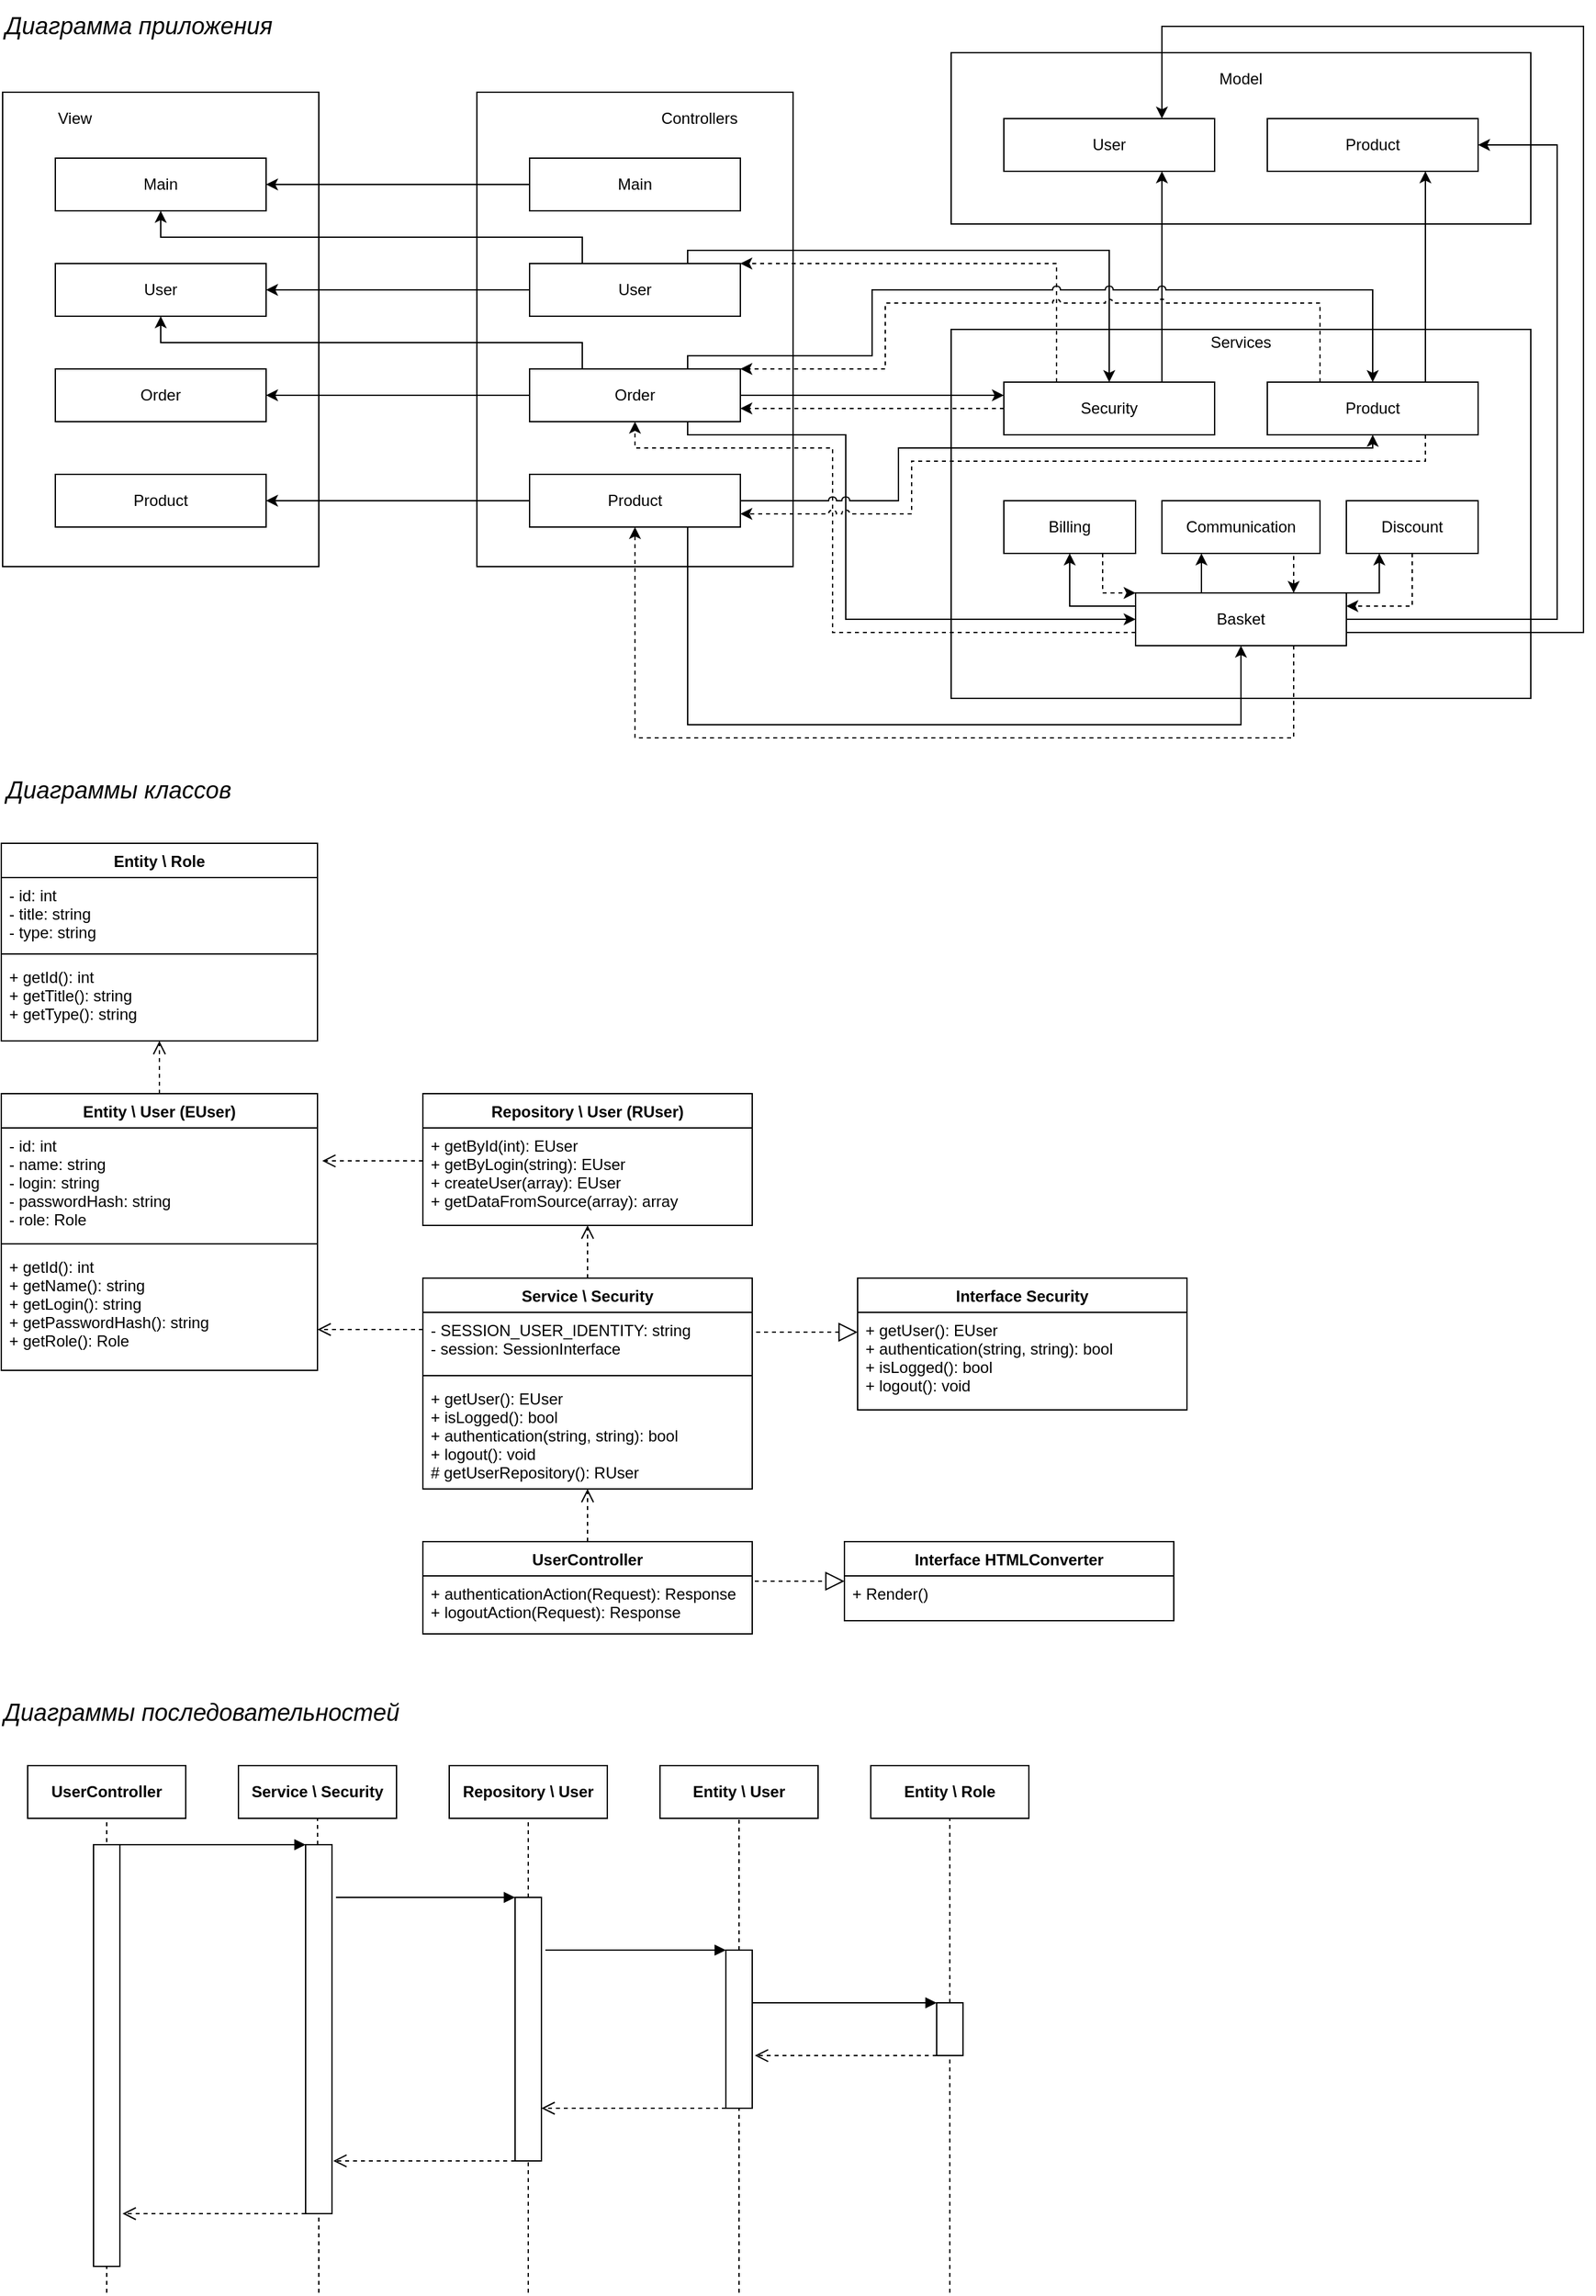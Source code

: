 <mxfile version="14.2.9" type="github">
  <diagram id="LtXfjdiNlztNddyJYRsl" name="Page-1">
    <mxGraphModel dx="1422" dy="763" grid="1" gridSize="10" guides="1" tooltips="1" connect="1" arrows="1" fold="1" page="1" pageScale="1" pageWidth="827" pageHeight="1169" math="0" shadow="0">
      <root>
        <mxCell id="0" />
        <mxCell id="1" parent="0" />
        <mxCell id="3RHrD-StrAHebshTQser-72" value="" style="group" vertex="1" connectable="0" parent="1">
          <mxGeometry x="761" y="260" width="440" height="280" as="geometry" />
        </mxCell>
        <mxCell id="3RHrD-StrAHebshTQser-38" value="" style="group;fillColor=#ffffff;perimeterSpacing=1;shadow=0;sketch=0;glass=0;rounded=0;spacingTop=0;labelBorderColor=#000000;labelBackgroundColor=#ffffff;align=center;strokeColor=#000000;container=0;" vertex="1" connectable="0" parent="3RHrD-StrAHebshTQser-72">
          <mxGeometry y="10" width="440" height="280" as="geometry" />
        </mxCell>
        <mxCell id="3RHrD-StrAHebshTQser-39" value="&lt;div&gt;Services&lt;/div&gt;" style="text;html=1;strokeColor=none;fillColor=none;align=center;verticalAlign=middle;whiteSpace=wrap;rounded=0;" vertex="1" parent="3RHrD-StrAHebshTQser-72">
          <mxGeometry x="40" y="10" width="360" height="20" as="geometry" />
        </mxCell>
        <mxCell id="3RHrD-StrAHebshTQser-40" value="Product" style="rounded=0;whiteSpace=wrap;html=1;" vertex="1" parent="3RHrD-StrAHebshTQser-72">
          <mxGeometry x="240" y="50" width="160" height="40" as="geometry" />
        </mxCell>
        <mxCell id="3RHrD-StrAHebshTQser-41" value="Security" style="rounded=0;whiteSpace=wrap;html=1;" vertex="1" parent="3RHrD-StrAHebshTQser-72">
          <mxGeometry x="40" y="50" width="160" height="40" as="geometry" />
        </mxCell>
        <mxCell id="3RHrD-StrAHebshTQser-42" value="Basket" style="rounded=0;whiteSpace=wrap;html=1;" vertex="1" parent="3RHrD-StrAHebshTQser-72">
          <mxGeometry x="140" y="210" width="160" height="40" as="geometry" />
        </mxCell>
        <mxCell id="3RHrD-StrAHebshTQser-75" style="edgeStyle=orthogonalEdgeStyle;rounded=0;jumpStyle=arc;orthogonalLoop=1;jettySize=auto;html=1;exitX=0.5;exitY=1;exitDx=0;exitDy=0;entryX=1;entryY=0.25;entryDx=0;entryDy=0;dashed=1;startArrow=none;startFill=0;endArrow=classic;endFill=1;" edge="1" parent="3RHrD-StrAHebshTQser-72" source="3RHrD-StrAHebshTQser-43" target="3RHrD-StrAHebshTQser-42">
          <mxGeometry relative="1" as="geometry" />
        </mxCell>
        <mxCell id="3RHrD-StrAHebshTQser-43" value="Discount" style="rounded=0;whiteSpace=wrap;html=1;" vertex="1" parent="3RHrD-StrAHebshTQser-72">
          <mxGeometry x="300" y="140" width="100" height="40" as="geometry" />
        </mxCell>
        <mxCell id="3RHrD-StrAHebshTQser-46" value="" style="edgeStyle=orthogonalEdgeStyle;rounded=0;jumpStyle=arc;orthogonalLoop=1;jettySize=auto;html=1;entryX=0.25;entryY=1;entryDx=0;entryDy=0;exitX=1;exitY=0;exitDx=0;exitDy=0;" edge="1" parent="3RHrD-StrAHebshTQser-72" source="3RHrD-StrAHebshTQser-42" target="3RHrD-StrAHebshTQser-43">
          <mxGeometry as="geometry">
            <mxPoint x="300" y="220" as="sourcePoint" />
            <Array as="points">
              <mxPoint x="325" y="210" />
            </Array>
          </mxGeometry>
        </mxCell>
        <mxCell id="3RHrD-StrAHebshTQser-44" value="Billing" style="rounded=0;whiteSpace=wrap;html=1;" vertex="1" parent="3RHrD-StrAHebshTQser-72">
          <mxGeometry x="40" y="140" width="100" height="40" as="geometry" />
        </mxCell>
        <mxCell id="3RHrD-StrAHebshTQser-48" style="edgeStyle=orthogonalEdgeStyle;rounded=0;jumpStyle=arc;orthogonalLoop=1;jettySize=auto;html=1;exitX=0;exitY=0.25;exitDx=0;exitDy=0;entryX=0.5;entryY=1;entryDx=0;entryDy=0;" edge="1" parent="3RHrD-StrAHebshTQser-72" source="3RHrD-StrAHebshTQser-42" target="3RHrD-StrAHebshTQser-44">
          <mxGeometry as="geometry">
            <mxPoint x="110" y="180" as="targetPoint" />
            <Array as="points">
              <mxPoint x="90" y="220" />
            </Array>
          </mxGeometry>
        </mxCell>
        <mxCell id="3RHrD-StrAHebshTQser-76" style="edgeStyle=orthogonalEdgeStyle;rounded=0;jumpStyle=arc;orthogonalLoop=1;jettySize=auto;html=1;exitX=0.75;exitY=1;exitDx=0;exitDy=0;entryX=0.75;entryY=0;entryDx=0;entryDy=0;dashed=1;startArrow=none;startFill=0;endArrow=classic;endFill=1;" edge="1" parent="3RHrD-StrAHebshTQser-72" source="3RHrD-StrAHebshTQser-45" target="3RHrD-StrAHebshTQser-42">
          <mxGeometry relative="1" as="geometry" />
        </mxCell>
        <mxCell id="3RHrD-StrAHebshTQser-45" value="Communication" style="rounded=0;whiteSpace=wrap;html=1;" vertex="1" parent="3RHrD-StrAHebshTQser-72">
          <mxGeometry x="160" y="140" width="120" height="40" as="geometry" />
        </mxCell>
        <mxCell id="3RHrD-StrAHebshTQser-47" value="" style="edgeStyle=orthogonalEdgeStyle;rounded=0;jumpStyle=arc;orthogonalLoop=1;jettySize=auto;html=1;entryX=0.25;entryY=1;entryDx=0;entryDy=0;exitX=0.25;exitY=0;exitDx=0;exitDy=0;" edge="1" parent="3RHrD-StrAHebshTQser-72" source="3RHrD-StrAHebshTQser-42" target="3RHrD-StrAHebshTQser-45">
          <mxGeometry as="geometry">
            <Array as="points">
              <mxPoint x="190" y="210" />
            </Array>
          </mxGeometry>
        </mxCell>
        <mxCell id="3RHrD-StrAHebshTQser-74" style="edgeStyle=orthogonalEdgeStyle;rounded=0;jumpStyle=arc;orthogonalLoop=1;jettySize=auto;html=1;exitX=0.75;exitY=1;exitDx=0;exitDy=0;entryX=0;entryY=0;entryDx=0;entryDy=0;dashed=1;startArrow=none;startFill=0;endArrow=classic;endFill=1;" edge="1" parent="3RHrD-StrAHebshTQser-72" source="3RHrD-StrAHebshTQser-44" target="3RHrD-StrAHebshTQser-42">
          <mxGeometry relative="1" as="geometry">
            <Array as="points">
              <mxPoint x="115" y="210" />
            </Array>
          </mxGeometry>
        </mxCell>
        <mxCell id="3RHrD-StrAHebshTQser-53" value="" style="group" vertex="1" connectable="0" parent="1">
          <mxGeometry x="401" y="90" width="240" height="360" as="geometry" />
        </mxCell>
        <mxCell id="3RHrD-StrAHebshTQser-30" value="" style="group;fillColor=#ffffff;perimeterSpacing=1;shadow=0;sketch=0;glass=0;rounded=0;spacingTop=0;labelBorderColor=#000000;labelBackgroundColor=#ffffff;align=center;strokeColor=#000000;container=0;" vertex="1" connectable="0" parent="3RHrD-StrAHebshTQser-53">
          <mxGeometry width="240" height="360" as="geometry" />
        </mxCell>
        <mxCell id="3RHrD-StrAHebshTQser-31" value="&lt;div align=&quot;right&quot;&gt;Controllers&lt;/div&gt;" style="text;html=1;strokeColor=none;fillColor=none;align=right;verticalAlign=middle;whiteSpace=wrap;rounded=0;" vertex="1" parent="3RHrD-StrAHebshTQser-53">
          <mxGeometry x="40" y="10" width="160" height="20" as="geometry" />
        </mxCell>
        <mxCell id="3RHrD-StrAHebshTQser-32" value="Order" style="rounded=0;whiteSpace=wrap;html=1;" vertex="1" parent="3RHrD-StrAHebshTQser-53">
          <mxGeometry x="40" y="210" width="160" height="40" as="geometry" />
        </mxCell>
        <mxCell id="3RHrD-StrAHebshTQser-33" value="Main" style="rounded=0;whiteSpace=wrap;html=1;" vertex="1" parent="3RHrD-StrAHebshTQser-53">
          <mxGeometry x="40" y="50" width="160" height="40" as="geometry" />
        </mxCell>
        <mxCell id="3RHrD-StrAHebshTQser-34" value="User" style="rounded=0;whiteSpace=wrap;html=1;" vertex="1" parent="3RHrD-StrAHebshTQser-53">
          <mxGeometry x="40" y="130" width="160" height="40" as="geometry" />
        </mxCell>
        <mxCell id="3RHrD-StrAHebshTQser-35" value="Product" style="rounded=0;whiteSpace=wrap;html=1;" vertex="1" parent="3RHrD-StrAHebshTQser-53">
          <mxGeometry x="40" y="290" width="160" height="40" as="geometry" />
        </mxCell>
        <mxCell id="3RHrD-StrAHebshTQser-54" value="" style="group" vertex="1" connectable="0" parent="1">
          <mxGeometry x="41" y="90" width="240" height="360" as="geometry" />
        </mxCell>
        <mxCell id="3RHrD-StrAHebshTQser-1" value="" style="group;fillColor=#ffffff;perimeterSpacing=1;shadow=0;sketch=0;glass=0;rounded=0;spacingTop=0;labelBorderColor=#000000;labelBackgroundColor=#ffffff;align=center;strokeColor=#000000;container=0;" vertex="1" connectable="0" parent="3RHrD-StrAHebshTQser-54">
          <mxGeometry width="240" height="360" as="geometry" />
        </mxCell>
        <mxCell id="3RHrD-StrAHebshTQser-3" value="&lt;div align=&quot;left&quot;&gt;View&lt;/div&gt;" style="text;html=1;strokeColor=none;fillColor=none;align=left;verticalAlign=middle;whiteSpace=wrap;rounded=0;" vertex="1" parent="3RHrD-StrAHebshTQser-54">
          <mxGeometry x="40" y="10" width="160" height="20" as="geometry" />
        </mxCell>
        <mxCell id="3RHrD-StrAHebshTQser-4" value="Order" style="rounded=0;whiteSpace=wrap;html=1;" vertex="1" parent="3RHrD-StrAHebshTQser-54">
          <mxGeometry x="40" y="210" width="160" height="40" as="geometry" />
        </mxCell>
        <mxCell id="3RHrD-StrAHebshTQser-5" value="Main" style="rounded=0;whiteSpace=wrap;html=1;" vertex="1" parent="3RHrD-StrAHebshTQser-54">
          <mxGeometry x="40" y="50" width="160" height="40" as="geometry" />
        </mxCell>
        <mxCell id="3RHrD-StrAHebshTQser-6" value="User" style="rounded=0;whiteSpace=wrap;html=1;" vertex="1" parent="3RHrD-StrAHebshTQser-54">
          <mxGeometry x="40" y="130" width="160" height="40" as="geometry" />
        </mxCell>
        <mxCell id="3RHrD-StrAHebshTQser-7" value="Product" style="rounded=0;whiteSpace=wrap;html=1;" vertex="1" parent="3RHrD-StrAHebshTQser-54">
          <mxGeometry x="40" y="290" width="160" height="40" as="geometry" />
        </mxCell>
        <mxCell id="3RHrD-StrAHebshTQser-51" style="edgeStyle=orthogonalEdgeStyle;rounded=0;jumpStyle=arc;orthogonalLoop=1;jettySize=auto;html=1;exitX=0;exitY=0.5;exitDx=0;exitDy=0;entryX=1;entryY=0.5;entryDx=0;entryDy=0;" edge="1" parent="1" source="3RHrD-StrAHebshTQser-34" target="3RHrD-StrAHebshTQser-6">
          <mxGeometry relative="1" as="geometry" />
        </mxCell>
        <mxCell id="3RHrD-StrAHebshTQser-52" style="edgeStyle=orthogonalEdgeStyle;rounded=0;jumpStyle=arc;orthogonalLoop=1;jettySize=auto;html=1;exitX=0.25;exitY=0;exitDx=0;exitDy=0;entryX=0.5;entryY=1;entryDx=0;entryDy=0;" edge="1" parent="1" source="3RHrD-StrAHebshTQser-34" target="3RHrD-StrAHebshTQser-5">
          <mxGeometry relative="1" as="geometry">
            <Array as="points">
              <mxPoint x="481" y="200" />
              <mxPoint x="161" y="200" />
            </Array>
          </mxGeometry>
        </mxCell>
        <mxCell id="3RHrD-StrAHebshTQser-50" style="edgeStyle=orthogonalEdgeStyle;rounded=0;jumpStyle=arc;orthogonalLoop=1;jettySize=auto;html=1;exitX=0;exitY=0.5;exitDx=0;exitDy=0;entryX=1;entryY=0.5;entryDx=0;entryDy=0;" edge="1" parent="1" source="3RHrD-StrAHebshTQser-33" target="3RHrD-StrAHebshTQser-5">
          <mxGeometry relative="1" as="geometry" />
        </mxCell>
        <mxCell id="3RHrD-StrAHebshTQser-55" style="edgeStyle=orthogonalEdgeStyle;rounded=0;jumpStyle=arc;orthogonalLoop=1;jettySize=auto;html=1;exitX=0;exitY=0.5;exitDx=0;exitDy=0;entryX=1;entryY=0.5;entryDx=0;entryDy=0;" edge="1" parent="1" source="3RHrD-StrAHebshTQser-35" target="3RHrD-StrAHebshTQser-7">
          <mxGeometry relative="1" as="geometry" />
        </mxCell>
        <mxCell id="3RHrD-StrAHebshTQser-56" style="edgeStyle=orthogonalEdgeStyle;rounded=0;jumpStyle=arc;orthogonalLoop=1;jettySize=auto;html=1;exitX=0;exitY=0.5;exitDx=0;exitDy=0;entryX=1;entryY=0.5;entryDx=0;entryDy=0;" edge="1" parent="1" source="3RHrD-StrAHebshTQser-32" target="3RHrD-StrAHebshTQser-4">
          <mxGeometry relative="1" as="geometry" />
        </mxCell>
        <mxCell id="3RHrD-StrAHebshTQser-60" style="edgeStyle=orthogonalEdgeStyle;rounded=0;jumpStyle=arc;orthogonalLoop=1;jettySize=auto;html=1;exitX=0.75;exitY=1;exitDx=0;exitDy=0;entryX=0.5;entryY=1;entryDx=0;entryDy=0;" edge="1" parent="1" source="3RHrD-StrAHebshTQser-35" target="3RHrD-StrAHebshTQser-42">
          <mxGeometry relative="1" as="geometry">
            <Array as="points">
              <mxPoint x="561" y="570" />
              <mxPoint x="981" y="570" />
            </Array>
          </mxGeometry>
        </mxCell>
        <mxCell id="3RHrD-StrAHebshTQser-63" style="edgeStyle=orthogonalEdgeStyle;rounded=0;jumpStyle=arc;orthogonalLoop=1;jettySize=auto;html=1;exitX=1;exitY=0.5;exitDx=0;exitDy=0;" edge="1" parent="1" source="3RHrD-StrAHebshTQser-32">
          <mxGeometry relative="1" as="geometry">
            <mxPoint x="601" y="310" as="sourcePoint" />
            <mxPoint x="801" y="320" as="targetPoint" />
            <Array as="points">
              <mxPoint x="741" y="320" />
              <mxPoint x="741" y="320" />
            </Array>
          </mxGeometry>
        </mxCell>
        <mxCell id="3RHrD-StrAHebshTQser-64" style="edgeStyle=orthogonalEdgeStyle;rounded=0;jumpStyle=arc;orthogonalLoop=1;jettySize=auto;html=1;exitX=0.75;exitY=1;exitDx=0;exitDy=0;entryX=0;entryY=0.5;entryDx=0;entryDy=0;" edge="1" parent="1" source="3RHrD-StrAHebshTQser-32" target="3RHrD-StrAHebshTQser-42">
          <mxGeometry relative="1" as="geometry">
            <Array as="points">
              <mxPoint x="561" y="350" />
              <mxPoint x="681" y="350" />
              <mxPoint x="681" y="490" />
            </Array>
          </mxGeometry>
        </mxCell>
        <mxCell id="3RHrD-StrAHebshTQser-67" style="edgeStyle=orthogonalEdgeStyle;rounded=0;jumpStyle=arc;orthogonalLoop=1;jettySize=auto;html=1;exitX=0;exitY=0.5;exitDx=0;exitDy=0;startArrow=none;startFill=0;endArrow=classic;endFill=1;dashed=1;" edge="1" parent="1" source="3RHrD-StrAHebshTQser-41">
          <mxGeometry relative="1" as="geometry">
            <mxPoint x="601" y="330" as="targetPoint" />
          </mxGeometry>
        </mxCell>
        <mxCell id="3RHrD-StrAHebshTQser-69" style="edgeStyle=orthogonalEdgeStyle;rounded=0;jumpStyle=arc;orthogonalLoop=1;jettySize=auto;html=1;exitX=0;exitY=0.75;exitDx=0;exitDy=0;entryX=0.5;entryY=1;entryDx=0;entryDy=0;dashed=1;startArrow=none;startFill=0;endArrow=classic;endFill=1;" edge="1" parent="1" source="3RHrD-StrAHebshTQser-42" target="3RHrD-StrAHebshTQser-32">
          <mxGeometry relative="1" as="geometry">
            <Array as="points">
              <mxPoint x="671" y="500" />
              <mxPoint x="671" y="360" />
              <mxPoint x="521" y="360" />
            </Array>
          </mxGeometry>
        </mxCell>
        <mxCell id="3RHrD-StrAHebshTQser-70" style="edgeStyle=orthogonalEdgeStyle;rounded=0;jumpStyle=arc;orthogonalLoop=1;jettySize=auto;html=1;exitX=0.25;exitY=0;exitDx=0;exitDy=0;entryX=0.5;entryY=1;entryDx=0;entryDy=0;startArrow=none;startFill=0;endArrow=classic;endFill=1;" edge="1" parent="1" source="3RHrD-StrAHebshTQser-32" target="3RHrD-StrAHebshTQser-6">
          <mxGeometry relative="1" as="geometry" />
        </mxCell>
        <mxCell id="3RHrD-StrAHebshTQser-73" style="edgeStyle=orthogonalEdgeStyle;rounded=0;jumpStyle=arc;orthogonalLoop=1;jettySize=auto;html=1;exitX=0.75;exitY=1;exitDx=0;exitDy=0;dashed=1;startArrow=none;startFill=0;endArrow=classic;endFill=1;entryX=0.5;entryY=1;entryDx=0;entryDy=0;" edge="1" parent="1" source="3RHrD-StrAHebshTQser-42" target="3RHrD-StrAHebshTQser-35">
          <mxGeometry relative="1" as="geometry">
            <mxPoint x="751" y="620" as="targetPoint" />
            <Array as="points">
              <mxPoint x="1021" y="580" />
              <mxPoint x="521" y="580" />
            </Array>
          </mxGeometry>
        </mxCell>
        <mxCell id="3RHrD-StrAHebshTQser-80" value="" style="group" vertex="1" connectable="0" parent="1">
          <mxGeometry x="761" y="60" width="440" height="130" as="geometry" />
        </mxCell>
        <mxCell id="3RHrD-StrAHebshTQser-23" value="" style="group;fillColor=#ffffff;perimeterSpacing=1;shadow=0;sketch=0;glass=0;rounded=0;spacingTop=0;labelBorderColor=#000000;labelBackgroundColor=#ffffff;align=center;strokeColor=#000000;container=0;" vertex="1" connectable="0" parent="3RHrD-StrAHebshTQser-80">
          <mxGeometry width="440" height="130" as="geometry" />
        </mxCell>
        <mxCell id="3RHrD-StrAHebshTQser-24" value="Model" style="text;html=1;strokeColor=none;fillColor=none;align=center;verticalAlign=middle;whiteSpace=wrap;rounded=0;" vertex="1" parent="3RHrD-StrAHebshTQser-80">
          <mxGeometry x="40" y="10" width="360" height="20" as="geometry" />
        </mxCell>
        <mxCell id="3RHrD-StrAHebshTQser-27" value="User" style="rounded=0;whiteSpace=wrap;html=1;" vertex="1" parent="3RHrD-StrAHebshTQser-80">
          <mxGeometry x="40" y="50" width="160" height="40" as="geometry" />
        </mxCell>
        <mxCell id="3RHrD-StrAHebshTQser-28" value="Product" style="rounded=0;whiteSpace=wrap;html=1;" vertex="1" parent="3RHrD-StrAHebshTQser-80">
          <mxGeometry x="240" y="50" width="160" height="40" as="geometry" />
        </mxCell>
        <mxCell id="3RHrD-StrAHebshTQser-77" style="edgeStyle=orthogonalEdgeStyle;rounded=0;jumpStyle=arc;orthogonalLoop=1;jettySize=auto;html=1;exitX=0.25;exitY=0;exitDx=0;exitDy=0;entryX=1;entryY=0;entryDx=0;entryDy=0;dashed=1;startArrow=none;startFill=0;endArrow=classic;endFill=1;" edge="1" parent="1" source="3RHrD-StrAHebshTQser-41" target="3RHrD-StrAHebshTQser-34">
          <mxGeometry relative="1" as="geometry">
            <Array as="points">
              <mxPoint x="841" y="220" />
            </Array>
          </mxGeometry>
        </mxCell>
        <mxCell id="3RHrD-StrAHebshTQser-57" style="edgeStyle=orthogonalEdgeStyle;rounded=0;jumpStyle=arc;orthogonalLoop=1;jettySize=auto;html=1;entryX=0.5;entryY=0;entryDx=0;entryDy=0;exitX=0.75;exitY=0;exitDx=0;exitDy=0;" edge="1" parent="1" source="3RHrD-StrAHebshTQser-34" target="3RHrD-StrAHebshTQser-41">
          <mxGeometry relative="1" as="geometry">
            <Array as="points">
              <mxPoint x="561" y="210" />
              <mxPoint x="881" y="210" />
            </Array>
          </mxGeometry>
        </mxCell>
        <mxCell id="3RHrD-StrAHebshTQser-58" style="edgeStyle=orthogonalEdgeStyle;rounded=0;jumpStyle=arc;orthogonalLoop=1;jettySize=auto;html=1;exitX=1;exitY=0.5;exitDx=0;exitDy=0;entryX=0.5;entryY=1;entryDx=0;entryDy=0;" edge="1" parent="1" source="3RHrD-StrAHebshTQser-35" target="3RHrD-StrAHebshTQser-40">
          <mxGeometry relative="1" as="geometry">
            <Array as="points">
              <mxPoint x="721" y="400" />
              <mxPoint x="721" y="360" />
              <mxPoint x="1081" y="360" />
            </Array>
          </mxGeometry>
        </mxCell>
        <mxCell id="3RHrD-StrAHebshTQser-71" style="edgeStyle=orthogonalEdgeStyle;rounded=0;jumpStyle=arc;orthogonalLoop=1;jettySize=auto;html=1;exitX=0.75;exitY=1;exitDx=0;exitDy=0;entryX=1;entryY=0.75;entryDx=0;entryDy=0;startArrow=none;startFill=0;endArrow=classic;endFill=1;dashed=1;" edge="1" parent="1" source="3RHrD-StrAHebshTQser-40" target="3RHrD-StrAHebshTQser-35">
          <mxGeometry relative="1" as="geometry">
            <Array as="points">
              <mxPoint x="1121" y="370" />
              <mxPoint x="731" y="370" />
              <mxPoint x="731" y="410" />
            </Array>
          </mxGeometry>
        </mxCell>
        <mxCell id="3RHrD-StrAHebshTQser-82" style="edgeStyle=orthogonalEdgeStyle;rounded=0;jumpStyle=arc;orthogonalLoop=1;jettySize=auto;html=1;exitX=0.75;exitY=1;exitDx=0;exitDy=0;entryX=0.75;entryY=0;entryDx=0;entryDy=0;startArrow=classic;startFill=1;endArrow=none;endFill=0;" edge="1" parent="1" source="3RHrD-StrAHebshTQser-27" target="3RHrD-StrAHebshTQser-41">
          <mxGeometry relative="1" as="geometry" />
        </mxCell>
        <mxCell id="3RHrD-StrAHebshTQser-79" style="edgeStyle=orthogonalEdgeStyle;rounded=0;jumpStyle=arc;orthogonalLoop=1;jettySize=auto;html=1;exitX=0.25;exitY=0;exitDx=0;exitDy=0;entryX=1;entryY=0;entryDx=0;entryDy=0;dashed=1;startArrow=none;startFill=0;endArrow=classic;endFill=1;" edge="1" parent="1" source="3RHrD-StrAHebshTQser-40" target="3RHrD-StrAHebshTQser-32">
          <mxGeometry relative="1" as="geometry">
            <Array as="points">
              <mxPoint x="1041" y="250" />
              <mxPoint x="711" y="250" />
              <mxPoint x="711" y="300" />
            </Array>
          </mxGeometry>
        </mxCell>
        <mxCell id="3RHrD-StrAHebshTQser-65" style="edgeStyle=orthogonalEdgeStyle;rounded=0;jumpStyle=arc;orthogonalLoop=1;jettySize=auto;html=1;exitX=0.75;exitY=0;exitDx=0;exitDy=0;entryX=0.5;entryY=0;entryDx=0;entryDy=0;" edge="1" parent="1" source="3RHrD-StrAHebshTQser-32" target="3RHrD-StrAHebshTQser-40">
          <mxGeometry relative="1" as="geometry">
            <Array as="points">
              <mxPoint x="561" y="290" />
              <mxPoint x="701" y="290" />
              <mxPoint x="701" y="240" />
              <mxPoint x="1081" y="240" />
            </Array>
          </mxGeometry>
        </mxCell>
        <mxCell id="3RHrD-StrAHebshTQser-83" style="edgeStyle=orthogonalEdgeStyle;rounded=0;jumpStyle=arc;orthogonalLoop=1;jettySize=auto;html=1;exitX=0.75;exitY=0;exitDx=0;exitDy=0;startArrow=classic;startFill=1;endArrow=none;endFill=0;entryX=1;entryY=0.75;entryDx=0;entryDy=0;" edge="1" parent="1" source="3RHrD-StrAHebshTQser-27" target="3RHrD-StrAHebshTQser-42">
          <mxGeometry relative="1" as="geometry">
            <mxPoint x="1251" y="550" as="targetPoint" />
            <Array as="points">
              <mxPoint x="921" y="40" />
              <mxPoint x="1241" y="40" />
              <mxPoint x="1241" y="500" />
            </Array>
          </mxGeometry>
        </mxCell>
        <mxCell id="3RHrD-StrAHebshTQser-84" style="edgeStyle=orthogonalEdgeStyle;rounded=0;jumpStyle=arc;orthogonalLoop=1;jettySize=auto;html=1;exitX=0.75;exitY=1;exitDx=0;exitDy=0;entryX=0.75;entryY=0;entryDx=0;entryDy=0;startArrow=classic;startFill=1;endArrow=none;endFill=0;" edge="1" parent="1" source="3RHrD-StrAHebshTQser-28" target="3RHrD-StrAHebshTQser-40">
          <mxGeometry relative="1" as="geometry" />
        </mxCell>
        <mxCell id="3RHrD-StrAHebshTQser-85" style="edgeStyle=orthogonalEdgeStyle;rounded=0;jumpStyle=arc;orthogonalLoop=1;jettySize=auto;html=1;startArrow=classic;startFill=1;endArrow=none;endFill=0;entryX=1;entryY=0.5;entryDx=0;entryDy=0;" edge="1" parent="1" target="3RHrD-StrAHebshTQser-42">
          <mxGeometry relative="1" as="geometry">
            <mxPoint x="1231" y="450" as="targetPoint" />
            <mxPoint x="1161" y="130" as="sourcePoint" />
            <Array as="points">
              <mxPoint x="1221" y="130" />
              <mxPoint x="1221" y="490" />
            </Array>
          </mxGeometry>
        </mxCell>
        <mxCell id="3RHrD-StrAHebshTQser-101" value="Entity \ User (EUser)" style="swimlane;fontStyle=1;align=center;verticalAlign=top;childLayout=stackLayout;horizontal=1;startSize=26;horizontalStack=0;resizeParent=1;resizeParentMax=0;resizeLast=0;collapsible=1;marginBottom=0;rounded=0;shadow=0;glass=0;labelBackgroundColor=#ffffff;sketch=0;strokeColor=#000000;fillColor=#ffffff;gradientColor=none;swimlaneFillColor=#ffffff;" vertex="1" parent="1">
          <mxGeometry x="40" y="850" width="240" height="210" as="geometry">
            <mxRectangle x="40" y="840" width="200" height="26" as="alternateBounds" />
          </mxGeometry>
        </mxCell>
        <mxCell id="3RHrD-StrAHebshTQser-102" value="- id: int&#xa;- name: string&#xa;- login: string&#xa;- passwordHash: string&#xa;- role: Role&#xa;" style="text;strokeColor=none;fillColor=none;align=left;verticalAlign=top;spacingLeft=4;spacingRight=4;overflow=hidden;rotatable=0;points=[[0,0.5],[1,0.5]];portConstraint=eastwest;" vertex="1" parent="3RHrD-StrAHebshTQser-101">
          <mxGeometry y="26" width="240" height="84" as="geometry" />
        </mxCell>
        <mxCell id="3RHrD-StrAHebshTQser-103" value="" style="line;strokeWidth=1;fillColor=none;align=left;verticalAlign=middle;spacingTop=-1;spacingLeft=3;spacingRight=3;rotatable=0;labelPosition=right;points=[];portConstraint=eastwest;" vertex="1" parent="3RHrD-StrAHebshTQser-101">
          <mxGeometry y="110" width="240" height="8" as="geometry" />
        </mxCell>
        <mxCell id="3RHrD-StrAHebshTQser-104" value="+ getId(): int&#xa;+ getName(): string&#xa;+ getLogin(): string&#xa;+ getPasswordHash(): string&#xa;+ getRole(): Role&#xa;&#xa;&#xa;" style="text;strokeColor=none;fillColor=none;align=left;verticalAlign=top;spacingLeft=4;spacingRight=4;overflow=hidden;rotatable=0;points=[[0,0.5],[1,0.5]];portConstraint=eastwest;" vertex="1" parent="3RHrD-StrAHebshTQser-101">
          <mxGeometry y="118" width="240" height="92" as="geometry" />
        </mxCell>
        <mxCell id="3RHrD-StrAHebshTQser-105" value="Entity \ Role" style="swimlane;fontStyle=1;align=center;verticalAlign=top;childLayout=stackLayout;horizontal=1;startSize=26;horizontalStack=0;resizeParent=1;resizeParentMax=0;resizeLast=0;collapsible=1;marginBottom=0;rounded=0;shadow=0;glass=0;labelBackgroundColor=#FFFFFF;sketch=0;strokeColor=#000000;fillColor=#ffffff;gradientColor=none;swimlaneFillColor=#ffffff;" vertex="1" parent="1">
          <mxGeometry x="40" y="660" width="240" height="150" as="geometry">
            <mxRectangle x="40" y="660" width="200" height="26" as="alternateBounds" />
          </mxGeometry>
        </mxCell>
        <mxCell id="3RHrD-StrAHebshTQser-106" value="- id: int&#xa;- title: string&#xa;- type: string&#xa;&#xa;" style="text;strokeColor=none;fillColor=none;align=left;verticalAlign=top;spacingLeft=4;spacingRight=4;overflow=hidden;rotatable=0;points=[[0,0.5],[1,0.5]];portConstraint=eastwest;labelBackgroundColor=none;" vertex="1" parent="3RHrD-StrAHebshTQser-105">
          <mxGeometry y="26" width="240" height="54" as="geometry" />
        </mxCell>
        <mxCell id="3RHrD-StrAHebshTQser-107" value="" style="line;strokeWidth=1;fillColor=none;align=left;verticalAlign=middle;spacingTop=-1;spacingLeft=3;spacingRight=3;rotatable=0;labelPosition=right;points=[];portConstraint=eastwest;" vertex="1" parent="3RHrD-StrAHebshTQser-105">
          <mxGeometry y="80" width="240" height="8" as="geometry" />
        </mxCell>
        <mxCell id="3RHrD-StrAHebshTQser-108" value="+ getId(): int&#xa;+ getTitle(): string&#xa;+ getType(): string&#xa;" style="text;strokeColor=none;fillColor=none;align=left;verticalAlign=top;spacingLeft=4;spacingRight=4;overflow=hidden;rotatable=0;points=[[0,0.5],[1,0.5]];portConstraint=eastwest;" vertex="1" parent="3RHrD-StrAHebshTQser-105">
          <mxGeometry y="88" width="240" height="62" as="geometry" />
        </mxCell>
        <mxCell id="3RHrD-StrAHebshTQser-111" value="" style="html=1;verticalAlign=bottom;endArrow=open;dashed=1;endSize=8;exitX=0.5;exitY=0;exitDx=0;exitDy=0;entryX=0.5;entryY=1;entryDx=0;entryDy=0;" edge="1" parent="1" source="3RHrD-StrAHebshTQser-101" target="3RHrD-StrAHebshTQser-105">
          <mxGeometry relative="1" as="geometry">
            <mxPoint x="330" y="800" as="sourcePoint" />
            <mxPoint x="320" y="830" as="targetPoint" />
          </mxGeometry>
        </mxCell>
        <mxCell id="3RHrD-StrAHebshTQser-112" value="Диаграмма приложения" style="text;html=1;strokeColor=none;fillColor=none;align=left;verticalAlign=middle;whiteSpace=wrap;rounded=0;shadow=0;glass=0;labelBackgroundColor=none;sketch=0;fontSize=18;fontStyle=2" vertex="1" parent="1">
          <mxGeometry x="41" y="20" width="239" height="40" as="geometry" />
        </mxCell>
        <mxCell id="3RHrD-StrAHebshTQser-113" value="Диаграммы классов" style="text;html=1;strokeColor=none;fillColor=none;align=left;verticalAlign=middle;whiteSpace=wrap;rounded=0;shadow=0;glass=0;labelBackgroundColor=none;sketch=0;fontSize=18;fontStyle=2;labelBorderColor=none;" vertex="1" parent="1">
          <mxGeometry x="42" y="600" width="239" height="40" as="geometry" />
        </mxCell>
        <mxCell id="3RHrD-StrAHebshTQser-120" value="" style="html=1;verticalAlign=bottom;endArrow=open;dashed=1;endSize=8;entryX=1.015;entryY=0.298;entryDx=0;entryDy=0;entryPerimeter=0;exitX=0;exitY=0.338;exitDx=0;exitDy=0;exitPerimeter=0;" edge="1" parent="1" source="3RHrD-StrAHebshTQser-131" target="3RHrD-StrAHebshTQser-102">
          <mxGeometry relative="1" as="geometry">
            <mxPoint x="299" y="863" as="sourcePoint" />
            <mxPoint x="340" y="1060" as="targetPoint" />
          </mxGeometry>
        </mxCell>
        <mxCell id="3RHrD-StrAHebshTQser-124" value="Interface Security" style="swimlane;fontStyle=1;childLayout=stackLayout;horizontal=1;startSize=26;horizontalStack=0;resizeParent=1;resizeParentMax=0;resizeLast=0;collapsible=1;marginBottom=0;rounded=0;shadow=0;glass=0;labelBackgroundColor=#FFFFFF;sketch=0;strokeColor=#000000;fontSize=12;align=center;swimlaneFillColor=#ffffff;" vertex="1" parent="1">
          <mxGeometry x="690" y="990" width="250" height="100" as="geometry">
            <mxRectangle x="320" y="1080" width="210" height="26" as="alternateBounds" />
          </mxGeometry>
        </mxCell>
        <mxCell id="3RHrD-StrAHebshTQser-125" value="+ getUser(): EUser&#xa;+ authentication(string, string): bool&#xa;+ isLogged(): bool&#xa;+ logout(): void&#xa;&#xa;&#xa;" style="text;strokeColor=none;align=left;verticalAlign=top;spacingLeft=4;spacingRight=4;overflow=hidden;rotatable=0;points=[[0,0.5],[1,0.5]];portConstraint=eastwest;" vertex="1" parent="3RHrD-StrAHebshTQser-124">
          <mxGeometry y="26" width="250" height="74" as="geometry" />
        </mxCell>
        <mxCell id="3RHrD-StrAHebshTQser-130" value="Repository \ User (RUser)" style="swimlane;fontStyle=1;childLayout=stackLayout;horizontal=1;startSize=26;horizontalStack=0;resizeParent=1;resizeParentMax=0;resizeLast=0;collapsible=1;marginBottom=0;rounded=0;shadow=0;glass=0;labelBackgroundColor=#FFFFFF;sketch=0;strokeColor=#000000;fontSize=12;align=center;swimlaneFillColor=#ffffff;" vertex="1" parent="1">
          <mxGeometry x="360" y="850" width="250" height="100" as="geometry">
            <mxRectangle x="300" y="850" width="210" height="26" as="alternateBounds" />
          </mxGeometry>
        </mxCell>
        <mxCell id="3RHrD-StrAHebshTQser-131" value="+ getById(int): EUser&#xa;+ getByLogin(string): EUser&#xa;+ createUser(array): EUser&#xa;+ getDataFromSource(array): array" style="text;strokeColor=none;fillColor=none;align=left;verticalAlign=top;spacingLeft=4;spacingRight=4;overflow=hidden;rotatable=0;points=[[0,0.5],[1,0.5]];portConstraint=eastwest;" vertex="1" parent="3RHrD-StrAHebshTQser-130">
          <mxGeometry y="26" width="250" height="74" as="geometry" />
        </mxCell>
        <mxCell id="3RHrD-StrAHebshTQser-132" value="Service \ Security" style="swimlane;fontStyle=1;align=center;verticalAlign=top;childLayout=stackLayout;horizontal=1;startSize=26;horizontalStack=0;resizeParent=1;resizeParentMax=0;resizeLast=0;collapsible=1;marginBottom=0;rounded=0;shadow=0;glass=0;labelBackgroundColor=#ffffff;sketch=0;strokeColor=#000000;gradientColor=none;swimlaneFillColor=#ffffff;" vertex="1" parent="1">
          <mxGeometry x="360" y="990" width="250" height="160" as="geometry">
            <mxRectangle x="320" y="840" width="210" height="26" as="alternateBounds" />
          </mxGeometry>
        </mxCell>
        <mxCell id="3RHrD-StrAHebshTQser-133" value="- SESSION_USER_IDENTITY: string&#xa;- session: SessionInterface" style="text;strokeColor=none;fillColor=none;align=left;verticalAlign=top;spacingLeft=4;spacingRight=4;overflow=hidden;rotatable=0;points=[[0,0.5],[1,0.5]];portConstraint=eastwest;" vertex="1" parent="3RHrD-StrAHebshTQser-132">
          <mxGeometry y="26" width="250" height="44" as="geometry" />
        </mxCell>
        <mxCell id="3RHrD-StrAHebshTQser-134" value="" style="line;strokeWidth=1;fillColor=none;align=left;verticalAlign=middle;spacingTop=-1;spacingLeft=3;spacingRight=3;rotatable=0;labelPosition=right;points=[];portConstraint=eastwest;" vertex="1" parent="3RHrD-StrAHebshTQser-132">
          <mxGeometry y="70" width="250" height="8" as="geometry" />
        </mxCell>
        <mxCell id="3RHrD-StrAHebshTQser-135" value="+ getUser(): EUser&#xa;+ isLogged(): bool&#xa;+ authentication(string, string): bool&#xa;+ logout(): void&#xa;# getUserRepository(): RUser" style="text;strokeColor=none;fillColor=none;align=left;verticalAlign=top;spacingLeft=4;spacingRight=4;overflow=hidden;rotatable=0;points=[[0,0.5],[1,0.5]];portConstraint=eastwest;" vertex="1" parent="3RHrD-StrAHebshTQser-132">
          <mxGeometry y="78" width="250" height="82" as="geometry" />
        </mxCell>
        <mxCell id="3RHrD-StrAHebshTQser-139" value="" style="endArrow=block;dashed=1;endFill=0;endSize=12;html=1;fontSize=12;entryX=0;entryY=0.203;entryDx=0;entryDy=0;exitX=1.012;exitY=0.341;exitDx=0;exitDy=0;exitPerimeter=0;entryPerimeter=0;" edge="1" parent="1" source="3RHrD-StrAHebshTQser-133" target="3RHrD-StrAHebshTQser-125">
          <mxGeometry width="160" relative="1" as="geometry">
            <mxPoint x="800" y="1530" as="sourcePoint" />
            <mxPoint x="620" y="1450" as="targetPoint" />
          </mxGeometry>
        </mxCell>
        <mxCell id="3RHrD-StrAHebshTQser-142" value="" style="html=1;verticalAlign=bottom;endArrow=open;dashed=1;endSize=8;entryX=1;entryY=0.663;entryDx=0;entryDy=0;entryPerimeter=0;exitX=0;exitY=0.295;exitDx=0;exitDy=0;exitPerimeter=0;" edge="1" parent="1" source="3RHrD-StrAHebshTQser-133" target="3RHrD-StrAHebshTQser-104">
          <mxGeometry relative="1" as="geometry">
            <mxPoint x="290" y="1070" as="sourcePoint" />
            <mxPoint x="210" y="1130.978" as="targetPoint" />
          </mxGeometry>
        </mxCell>
        <mxCell id="3RHrD-StrAHebshTQser-143" value="" style="html=1;verticalAlign=bottom;endArrow=open;dashed=1;endSize=8;entryX=0.5;entryY=1;entryDx=0;entryDy=0;exitX=0.5;exitY=0;exitDx=0;exitDy=0;" edge="1" parent="1" source="3RHrD-StrAHebshTQser-132" target="3RHrD-StrAHebshTQser-130">
          <mxGeometry relative="1" as="geometry">
            <mxPoint x="360" y="970" as="sourcePoint" />
            <mxPoint x="300" y="1028.996" as="targetPoint" />
          </mxGeometry>
        </mxCell>
        <mxCell id="3RHrD-StrAHebshTQser-144" value="UserController" style="swimlane;fontStyle=1;childLayout=stackLayout;horizontal=1;startSize=26;horizontalStack=0;resizeParent=1;resizeParentMax=0;resizeLast=0;collapsible=1;marginBottom=0;rounded=0;shadow=0;glass=0;labelBackgroundColor=#FFFFFF;sketch=0;strokeColor=#000000;fontSize=12;align=center;swimlaneFillColor=#ffffff;" vertex="1" parent="1">
          <mxGeometry x="360" y="1190" width="250" height="70" as="geometry">
            <mxRectangle x="280" y="1330" width="250" height="26" as="alternateBounds" />
          </mxGeometry>
        </mxCell>
        <mxCell id="3RHrD-StrAHebshTQser-145" value="+ authenticationAction(Request): Response&#xa;+ logoutAction(Request): Response" style="text;strokeColor=none;fillColor=none;align=left;verticalAlign=top;spacingLeft=4;spacingRight=4;overflow=hidden;rotatable=0;points=[[0,0.5],[1,0.5]];portConstraint=eastwest;" vertex="1" parent="3RHrD-StrAHebshTQser-144">
          <mxGeometry y="26" width="250" height="44" as="geometry" />
        </mxCell>
        <mxCell id="3RHrD-StrAHebshTQser-146" value="Interface HTMLConverter" style="swimlane;fontStyle=1;childLayout=stackLayout;horizontal=1;startSize=26;horizontalStack=0;resizeParent=1;resizeParentMax=0;resizeLast=0;collapsible=1;marginBottom=0;rounded=0;shadow=0;glass=0;labelBackgroundColor=#FFFFFF;sketch=0;strokeColor=#000000;fontSize=12;align=center;swimlaneFillColor=#ffffff;" vertex="1" parent="1">
          <mxGeometry x="680" y="1190" width="250" height="60" as="geometry">
            <mxRectangle x="320" y="1080" width="210" height="26" as="alternateBounds" />
          </mxGeometry>
        </mxCell>
        <mxCell id="3RHrD-StrAHebshTQser-147" value="+ Render()" style="text;strokeColor=none;align=left;verticalAlign=top;spacingLeft=4;spacingRight=4;overflow=hidden;rotatable=0;points=[[0,0.5],[1,0.5]];portConstraint=eastwest;" vertex="1" parent="3RHrD-StrAHebshTQser-146">
          <mxGeometry y="26" width="250" height="34" as="geometry" />
        </mxCell>
        <mxCell id="3RHrD-StrAHebshTQser-148" value="" style="endArrow=block;dashed=1;endFill=0;endSize=12;html=1;fontSize=12;entryX=0;entryY=0.5;entryDx=0;entryDy=0;exitX=1.008;exitY=0.091;exitDx=0;exitDy=0;exitPerimeter=0;" edge="1" parent="1" source="3RHrD-StrAHebshTQser-145" target="3RHrD-StrAHebshTQser-146">
          <mxGeometry width="160" relative="1" as="geometry">
            <mxPoint x="613" y="1031.004" as="sourcePoint" />
            <mxPoint x="691" y="1029.986" as="targetPoint" />
          </mxGeometry>
        </mxCell>
        <mxCell id="3RHrD-StrAHebshTQser-149" value="" style="html=1;verticalAlign=bottom;endArrow=open;dashed=1;endSize=8;entryX=0.5;entryY=1;entryDx=0;entryDy=0;exitX=0.5;exitY=0;exitDx=0;exitDy=0;" edge="1" parent="1" source="3RHrD-StrAHebshTQser-144" target="3RHrD-StrAHebshTQser-132">
          <mxGeometry relative="1" as="geometry">
            <mxPoint x="485" y="990" as="sourcePoint" />
            <mxPoint x="485" y="950" as="targetPoint" />
          </mxGeometry>
        </mxCell>
        <mxCell id="3RHrD-StrAHebshTQser-150" value="Диаграммы последовательностей" style="text;html=1;strokeColor=none;fillColor=none;align=left;verticalAlign=middle;whiteSpace=wrap;rounded=0;shadow=0;glass=0;labelBackgroundColor=none;sketch=0;fontSize=18;fontStyle=2" vertex="1" parent="1">
          <mxGeometry x="40" y="1300" width="360" height="40" as="geometry" />
        </mxCell>
        <mxCell id="3RHrD-StrAHebshTQser-151" value="UserController" style="rounded=0;whiteSpace=wrap;html=1;shadow=0;glass=0;labelBackgroundColor=#FFFFFF;sketch=0;strokeColor=#000000;fillColor=#ffffff;gradientColor=none;fontSize=12;align=center;fontStyle=1" vertex="1" parent="1">
          <mxGeometry x="60" y="1360" width="120" height="40" as="geometry" />
        </mxCell>
        <mxCell id="3RHrD-StrAHebshTQser-152" value="Service \ Security" style="rounded=0;whiteSpace=wrap;html=1;shadow=0;glass=0;labelBackgroundColor=#FFFFFF;sketch=0;strokeColor=#000000;fillColor=#ffffff;gradientColor=none;fontSize=12;align=center;fontStyle=1" vertex="1" parent="1">
          <mxGeometry x="220" y="1360" width="120" height="40" as="geometry" />
        </mxCell>
        <mxCell id="3RHrD-StrAHebshTQser-153" value="Repository \ User" style="rounded=0;whiteSpace=wrap;html=1;shadow=0;glass=0;labelBackgroundColor=#FFFFFF;sketch=0;strokeColor=#000000;fillColor=#ffffff;gradientColor=none;fontSize=12;align=center;fontStyle=1" vertex="1" parent="1">
          <mxGeometry x="380" y="1360" width="120" height="40" as="geometry" />
        </mxCell>
        <mxCell id="3RHrD-StrAHebshTQser-154" value="" style="endArrow=none;dashed=1;html=1;fontSize=12;entryX=0.5;entryY=1;entryDx=0;entryDy=0;" edge="1" parent="1" target="3RHrD-StrAHebshTQser-151">
          <mxGeometry width="50" height="50" relative="1" as="geometry">
            <mxPoint x="120" y="1760" as="sourcePoint" />
            <mxPoint x="330" y="1430" as="targetPoint" />
          </mxGeometry>
        </mxCell>
        <mxCell id="3RHrD-StrAHebshTQser-155" value="" style="endArrow=none;dashed=1;html=1;fontSize=12;entryX=0.5;entryY=1;entryDx=0;entryDy=0;" edge="1" parent="1" source="3RHrD-StrAHebshTQser-158" target="3RHrD-StrAHebshTQser-152">
          <mxGeometry width="50" height="50" relative="1" as="geometry">
            <mxPoint x="281" y="1800" as="sourcePoint" />
            <mxPoint x="261" y="1430" as="targetPoint" />
          </mxGeometry>
        </mxCell>
        <mxCell id="3RHrD-StrAHebshTQser-156" value="" style="endArrow=none;dashed=1;html=1;fontSize=12;entryX=0.5;entryY=1;entryDx=0;entryDy=0;" edge="1" parent="1" source="3RHrD-StrAHebshTQser-164" target="3RHrD-StrAHebshTQser-153">
          <mxGeometry width="50" height="50" relative="1" as="geometry">
            <mxPoint x="440" y="1800" as="sourcePoint" />
            <mxPoint x="439.5" y="1420" as="targetPoint" />
          </mxGeometry>
        </mxCell>
        <mxCell id="3RHrD-StrAHebshTQser-157" value="" style="rounded=0;whiteSpace=wrap;html=1;shadow=0;glass=0;labelBackgroundColor=#FFFFFF;sketch=0;strokeColor=#000000;fillColor=#ffffff;gradientColor=none;fontSize=12;align=center;" vertex="1" parent="1">
          <mxGeometry x="110" y="1420" width="20" height="320" as="geometry" />
        </mxCell>
        <mxCell id="3RHrD-StrAHebshTQser-158" value="" style="rounded=0;whiteSpace=wrap;html=1;shadow=0;glass=0;labelBackgroundColor=#FFFFFF;sketch=0;strokeColor=#000000;fillColor=#ffffff;gradientColor=none;fontSize=12;align=center;" vertex="1" parent="1">
          <mxGeometry x="271" y="1420" width="20" height="280" as="geometry" />
        </mxCell>
        <mxCell id="3RHrD-StrAHebshTQser-159" value="" style="endArrow=none;dashed=1;html=1;fontSize=12;entryX=0.5;entryY=1;entryDx=0;entryDy=0;" edge="1" parent="1" target="3RHrD-StrAHebshTQser-158">
          <mxGeometry width="50" height="50" relative="1" as="geometry">
            <mxPoint x="281" y="1760" as="sourcePoint" />
            <mxPoint x="281" y="1400" as="targetPoint" />
          </mxGeometry>
        </mxCell>
        <mxCell id="3RHrD-StrAHebshTQser-160" value="" style="html=1;verticalAlign=bottom;endArrow=block;fontSize=12;exitX=0.75;exitY=0;exitDx=0;exitDy=0;entryX=0;entryY=0;entryDx=0;entryDy=0;" edge="1" parent="1" source="3RHrD-StrAHebshTQser-157" target="3RHrD-StrAHebshTQser-158">
          <mxGeometry width="80" relative="1" as="geometry">
            <mxPoint x="260" y="1220" as="sourcePoint" />
            <mxPoint x="340" y="1220" as="targetPoint" />
          </mxGeometry>
        </mxCell>
        <mxCell id="3RHrD-StrAHebshTQser-162" value="Entity \ User" style="rounded=0;whiteSpace=wrap;html=1;shadow=0;glass=0;labelBackgroundColor=#FFFFFF;sketch=0;strokeColor=#000000;fillColor=#ffffff;gradientColor=none;fontSize=12;align=center;fontStyle=1" vertex="1" parent="1">
          <mxGeometry x="540" y="1360" width="120" height="40" as="geometry" />
        </mxCell>
        <mxCell id="3RHrD-StrAHebshTQser-163" value="" style="endArrow=none;dashed=1;html=1;fontSize=12;entryX=0.5;entryY=1;entryDx=0;entryDy=0;" edge="1" parent="1" target="3RHrD-StrAHebshTQser-162" source="3RHrD-StrAHebshTQser-167">
          <mxGeometry width="50" height="50" relative="1" as="geometry">
            <mxPoint x="600" y="1800" as="sourcePoint" />
            <mxPoint x="599.5" y="1420" as="targetPoint" />
          </mxGeometry>
        </mxCell>
        <mxCell id="3RHrD-StrAHebshTQser-164" value="" style="rounded=0;whiteSpace=wrap;html=1;shadow=0;glass=0;labelBackgroundColor=#FFFFFF;sketch=0;strokeColor=#000000;fillColor=#ffffff;gradientColor=none;fontSize=12;align=center;" vertex="1" parent="1">
          <mxGeometry x="430" y="1460" width="20" height="200" as="geometry" />
        </mxCell>
        <mxCell id="3RHrD-StrAHebshTQser-165" value="" style="endArrow=none;dashed=1;html=1;fontSize=12;entryX=0.5;entryY=1;entryDx=0;entryDy=0;" edge="1" parent="1" target="3RHrD-StrAHebshTQser-164">
          <mxGeometry width="50" height="50" relative="1" as="geometry">
            <mxPoint x="440" y="1760" as="sourcePoint" />
            <mxPoint x="440" y="1400" as="targetPoint" />
          </mxGeometry>
        </mxCell>
        <mxCell id="3RHrD-StrAHebshTQser-166" value="" style="html=1;verticalAlign=bottom;endArrow=block;fontSize=12;entryX=0;entryY=0;entryDx=0;entryDy=0;" edge="1" parent="1" target="3RHrD-StrAHebshTQser-164">
          <mxGeometry width="80" relative="1" as="geometry">
            <mxPoint x="294" y="1460" as="sourcePoint" />
            <mxPoint x="271" y="1420" as="targetPoint" />
          </mxGeometry>
        </mxCell>
        <mxCell id="3RHrD-StrAHebshTQser-167" value="" style="rounded=0;whiteSpace=wrap;html=1;shadow=0;glass=0;labelBackgroundColor=#FFFFFF;sketch=0;strokeColor=#000000;fillColor=#ffffff;gradientColor=none;fontSize=12;align=center;" vertex="1" parent="1">
          <mxGeometry x="590" y="1500" width="20" height="120" as="geometry" />
        </mxCell>
        <mxCell id="3RHrD-StrAHebshTQser-168" value="" style="endArrow=none;dashed=1;html=1;fontSize=12;entryX=0.5;entryY=1;entryDx=0;entryDy=0;" edge="1" parent="1" target="3RHrD-StrAHebshTQser-167">
          <mxGeometry width="50" height="50" relative="1" as="geometry">
            <mxPoint x="600" y="1760" as="sourcePoint" />
            <mxPoint x="600" y="1400" as="targetPoint" />
          </mxGeometry>
        </mxCell>
        <mxCell id="3RHrD-StrAHebshTQser-169" value="Entity \ Role" style="rounded=0;whiteSpace=wrap;html=1;shadow=0;glass=0;labelBackgroundColor=#FFFFFF;sketch=0;strokeColor=#000000;fillColor=#ffffff;gradientColor=none;fontSize=12;align=center;fontStyle=1" vertex="1" parent="1">
          <mxGeometry x="700" y="1360" width="120" height="40" as="geometry" />
        </mxCell>
        <mxCell id="3RHrD-StrAHebshTQser-170" value="" style="endArrow=none;dashed=1;html=1;fontSize=12;entryX=0.5;entryY=1;entryDx=0;entryDy=0;" edge="1" parent="1" source="3RHrD-StrAHebshTQser-171" target="3RHrD-StrAHebshTQser-169">
          <mxGeometry width="50" height="50" relative="1" as="geometry">
            <mxPoint x="760" y="1800" as="sourcePoint" />
            <mxPoint x="759.5" y="1420" as="targetPoint" />
          </mxGeometry>
        </mxCell>
        <mxCell id="3RHrD-StrAHebshTQser-171" value="" style="rounded=0;whiteSpace=wrap;html=1;shadow=0;glass=0;labelBackgroundColor=#FFFFFF;sketch=0;strokeColor=#000000;fillColor=#ffffff;gradientColor=none;fontSize=12;align=center;" vertex="1" parent="1">
          <mxGeometry x="750" y="1540" width="20" height="40" as="geometry" />
        </mxCell>
        <mxCell id="3RHrD-StrAHebshTQser-172" value="" style="endArrow=none;dashed=1;html=1;fontSize=12;entryX=0.5;entryY=1;entryDx=0;entryDy=0;" edge="1" parent="1" target="3RHrD-StrAHebshTQser-171">
          <mxGeometry width="50" height="50" relative="1" as="geometry">
            <mxPoint x="760" y="1760" as="sourcePoint" />
            <mxPoint x="760" y="1400" as="targetPoint" />
          </mxGeometry>
        </mxCell>
        <mxCell id="3RHrD-StrAHebshTQser-173" value="" style="html=1;verticalAlign=bottom;endArrow=block;fontSize=12;entryX=0;entryY=0;entryDx=0;entryDy=0;" edge="1" parent="1" target="3RHrD-StrAHebshTQser-167">
          <mxGeometry width="80" relative="1" as="geometry">
            <mxPoint x="453" y="1500" as="sourcePoint" />
            <mxPoint x="580" y="1450" as="targetPoint" />
          </mxGeometry>
        </mxCell>
        <mxCell id="3RHrD-StrAHebshTQser-174" value="" style="html=1;verticalAlign=bottom;endArrow=block;fontSize=12;entryX=0;entryY=0;entryDx=0;entryDy=0;" edge="1" parent="1" target="3RHrD-StrAHebshTQser-171">
          <mxGeometry width="80" relative="1" as="geometry">
            <mxPoint x="610" y="1540" as="sourcePoint" />
            <mxPoint x="750" y="1500" as="targetPoint" />
          </mxGeometry>
        </mxCell>
        <mxCell id="3RHrD-StrAHebshTQser-175" value="" style="html=1;verticalAlign=bottom;endArrow=open;dashed=1;endSize=8;fontSize=12;exitX=0;exitY=1;exitDx=0;exitDy=0;entryX=1;entryY=0.8;entryDx=0;entryDy=0;entryPerimeter=0;" edge="1" parent="1" source="3RHrD-StrAHebshTQser-167" target="3RHrD-StrAHebshTQser-164">
          <mxGeometry relative="1" as="geometry">
            <mxPoint x="340" y="1520" as="sourcePoint" />
            <mxPoint x="260" y="1520" as="targetPoint" />
          </mxGeometry>
        </mxCell>
        <mxCell id="3RHrD-StrAHebshTQser-176" value="" style="html=1;verticalAlign=bottom;endArrow=open;dashed=1;endSize=8;fontSize=12;exitX=0;exitY=1;exitDx=0;exitDy=0;entryX=1.1;entryY=0.667;entryDx=0;entryDy=0;entryPerimeter=0;" edge="1" parent="1" source="3RHrD-StrAHebshTQser-171" target="3RHrD-StrAHebshTQser-167">
          <mxGeometry relative="1" as="geometry">
            <mxPoint x="340" y="1520" as="sourcePoint" />
            <mxPoint x="640" y="1600" as="targetPoint" />
          </mxGeometry>
        </mxCell>
        <mxCell id="3RHrD-StrAHebshTQser-180" value="" style="html=1;verticalAlign=bottom;endArrow=open;dashed=1;endSize=8;fontSize=12;exitX=0;exitY=1;exitDx=0;exitDy=0;entryX=1.05;entryY=0.857;entryDx=0;entryDy=0;entryPerimeter=0;" edge="1" parent="1" source="3RHrD-StrAHebshTQser-164" target="3RHrD-StrAHebshTQser-158">
          <mxGeometry relative="1" as="geometry">
            <mxPoint x="431" y="1660" as="sourcePoint" />
            <mxPoint x="340" y="1610" as="targetPoint" />
          </mxGeometry>
        </mxCell>
        <mxCell id="3RHrD-StrAHebshTQser-181" value="" style="html=1;verticalAlign=bottom;endArrow=open;dashed=1;endSize=8;fontSize=12;exitX=0;exitY=1;exitDx=0;exitDy=0;entryX=1.1;entryY=0.875;entryDx=0;entryDy=0;entryPerimeter=0;" edge="1" parent="1" source="3RHrD-StrAHebshTQser-158" target="3RHrD-StrAHebshTQser-157">
          <mxGeometry relative="1" as="geometry">
            <mxPoint x="271" y="1720.04" as="sourcePoint" />
            <mxPoint x="180" y="1670" as="targetPoint" />
          </mxGeometry>
        </mxCell>
      </root>
    </mxGraphModel>
  </diagram>
</mxfile>
